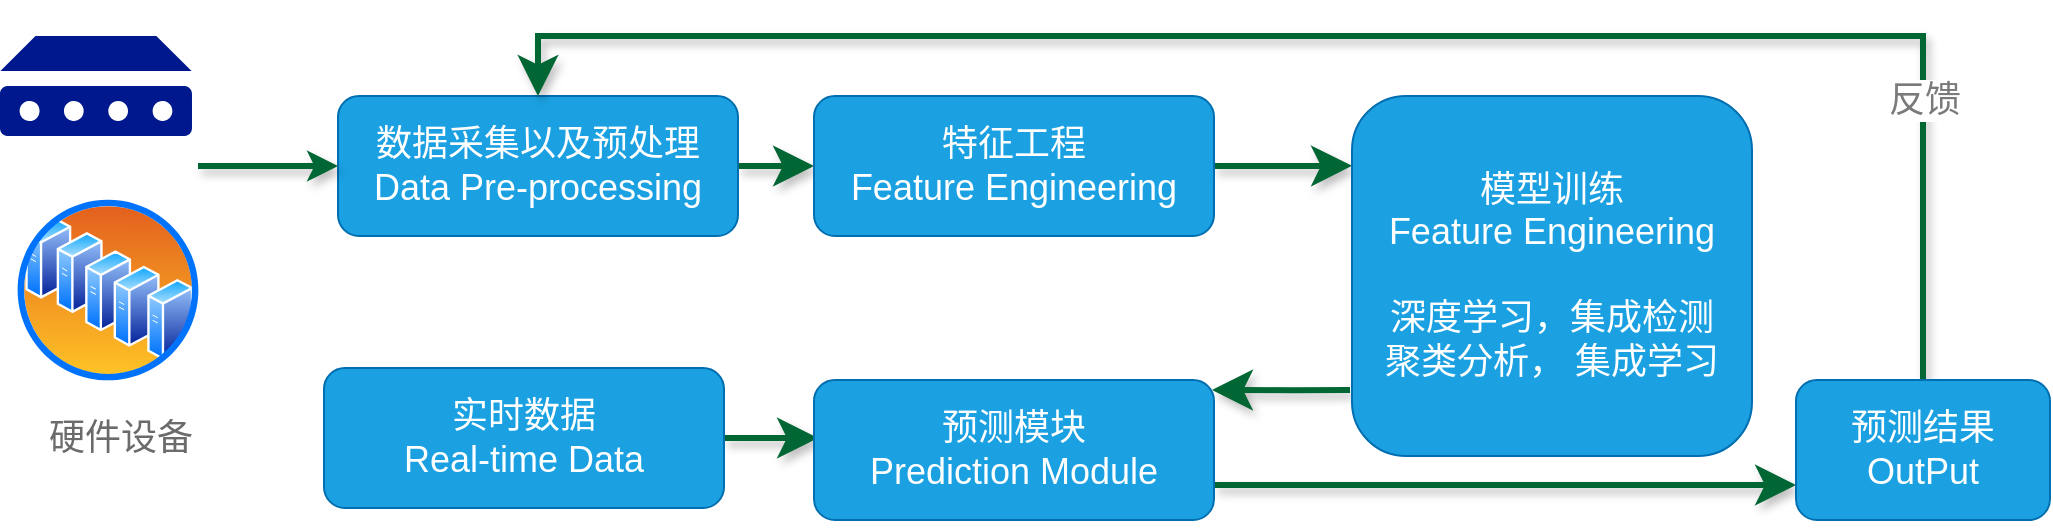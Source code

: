 <mxfile version="12.2.9" type="github" pages="1">
  <diagram id="WU-Mf7eO4ejhyuT3WEMw" name="Page-1">
    <mxGraphModel dx="1648" dy="788" grid="0" gridSize="10" guides="1" tooltips="1" connect="1" arrows="1" fold="1" page="1" pageScale="1" pageWidth="827" pageHeight="1169" math="0" shadow="0">
      <root>
        <mxCell id="0"/>
        <mxCell id="1" parent="0"/>
        <mxCell id="eUpP9WjETJLdGQHR5dHJ-3" value="" style="aspect=fixed;pointerEvents=1;shadow=0;dashed=0;html=1;strokeColor=none;labelPosition=center;verticalLabelPosition=bottom;verticalAlign=top;align=center;fillColor=#00188D;shape=mxgraph.mscae.enterprise.device;fontSize=18;" vertex="1" parent="1">
          <mxGeometry x="51" y="830" width="96" height="50" as="geometry"/>
        </mxCell>
        <mxCell id="eUpP9WjETJLdGQHR5dHJ-5" value="" style="aspect=fixed;perimeter=ellipsePerimeter;html=1;align=center;shadow=0;dashed=0;spacingTop=3;image;image=img/lib/active_directory/server_farm.svg;fontSize=18;" vertex="1" parent="1">
          <mxGeometry x="58" y="910" width="94" height="94" as="geometry"/>
        </mxCell>
        <mxCell id="eUpP9WjETJLdGQHR5dHJ-13" style="edgeStyle=orthogonalEdgeStyle;rounded=0;jumpSize=20;orthogonalLoop=1;jettySize=auto;html=1;exitX=1;exitY=0.5;exitDx=0;exitDy=0;entryX=0;entryY=0.5;entryDx=0;entryDy=0;shadow=1;endSize=11;strokeColor=#006633;strokeWidth=3;fontSize=18;" edge="1" parent="1" source="eUpP9WjETJLdGQHR5dHJ-6" target="eUpP9WjETJLdGQHR5dHJ-7">
          <mxGeometry relative="1" as="geometry"/>
        </mxCell>
        <mxCell id="eUpP9WjETJLdGQHR5dHJ-6" value="数据采集以及预处理&lt;br&gt;Data Pre-processing" style="rounded=1;whiteSpace=wrap;html=1;fillColor=#1ba1e2;strokeColor=#006EAF;fontSize=18;fontColor=#ffffff;" vertex="1" parent="1">
          <mxGeometry x="220" y="860" width="200" height="70" as="geometry"/>
        </mxCell>
        <mxCell id="eUpP9WjETJLdGQHR5dHJ-14" style="edgeStyle=orthogonalEdgeStyle;rounded=0;jumpSize=20;orthogonalLoop=1;jettySize=auto;html=1;exitX=1;exitY=0.5;exitDx=0;exitDy=0;entryX=0;entryY=0.194;entryDx=0;entryDy=0;entryPerimeter=0;shadow=1;endSize=11;strokeColor=#006633;strokeWidth=3;fontSize=18;" edge="1" parent="1" source="eUpP9WjETJLdGQHR5dHJ-7" target="eUpP9WjETJLdGQHR5dHJ-8">
          <mxGeometry relative="1" as="geometry"/>
        </mxCell>
        <mxCell id="eUpP9WjETJLdGQHR5dHJ-7" value="特征工程&lt;br&gt;Feature Engineering" style="rounded=1;whiteSpace=wrap;html=1;fillColor=#1ba1e2;strokeColor=#006EAF;fontSize=18;fontColor=#ffffff;" vertex="1" parent="1">
          <mxGeometry x="458" y="860" width="200" height="70" as="geometry"/>
        </mxCell>
        <mxCell id="eUpP9WjETJLdGQHR5dHJ-15" style="edgeStyle=orthogonalEdgeStyle;rounded=0;jumpSize=20;orthogonalLoop=1;jettySize=auto;html=1;exitX=-0.005;exitY=0.817;exitDx=0;exitDy=0;entryX=0.995;entryY=0.071;entryDx=0;entryDy=0;entryPerimeter=0;shadow=1;endSize=11;strokeColor=#006633;strokeWidth=3;fontSize=18;exitPerimeter=0;" edge="1" parent="1" source="eUpP9WjETJLdGQHR5dHJ-8" target="eUpP9WjETJLdGQHR5dHJ-10">
          <mxGeometry relative="1" as="geometry"/>
        </mxCell>
        <mxCell id="eUpP9WjETJLdGQHR5dHJ-8" value="模型训练&lt;br&gt;Feature Engineering&lt;br&gt;&lt;br&gt;深度学习，集成检测&lt;br&gt;聚类分析， 集成学习" style="rounded=1;whiteSpace=wrap;html=1;fillColor=#1ba1e2;strokeColor=#006EAF;fontSize=18;fontColor=#ffffff;" vertex="1" parent="1">
          <mxGeometry x="727" y="860" width="200" height="180" as="geometry"/>
        </mxCell>
        <mxCell id="eUpP9WjETJLdGQHR5dHJ-19" style="edgeStyle=orthogonalEdgeStyle;rounded=0;jumpSize=20;orthogonalLoop=1;jettySize=auto;html=1;exitX=1;exitY=0.5;exitDx=0;exitDy=0;entryX=0.01;entryY=0.414;entryDx=0;entryDy=0;entryPerimeter=0;shadow=1;endSize=11;strokeColor=#006633;strokeWidth=3;fontSize=18;" edge="1" parent="1" source="eUpP9WjETJLdGQHR5dHJ-9" target="eUpP9WjETJLdGQHR5dHJ-10">
          <mxGeometry relative="1" as="geometry"/>
        </mxCell>
        <mxCell id="eUpP9WjETJLdGQHR5dHJ-9" value="实时数据&lt;br&gt;Real-time Data" style="rounded=1;whiteSpace=wrap;html=1;fillColor=#1ba1e2;strokeColor=#006EAF;fontSize=18;fontColor=#ffffff;" vertex="1" parent="1">
          <mxGeometry x="213" y="996" width="200" height="70" as="geometry"/>
        </mxCell>
        <mxCell id="eUpP9WjETJLdGQHR5dHJ-18" style="edgeStyle=orthogonalEdgeStyle;rounded=0;jumpSize=20;orthogonalLoop=1;jettySize=auto;html=1;exitX=1;exitY=0.75;exitDx=0;exitDy=0;entryX=0;entryY=0.75;entryDx=0;entryDy=0;shadow=1;endSize=11;strokeColor=#006633;strokeWidth=3;fontSize=18;" edge="1" parent="1" source="eUpP9WjETJLdGQHR5dHJ-10" target="eUpP9WjETJLdGQHR5dHJ-11">
          <mxGeometry relative="1" as="geometry"/>
        </mxCell>
        <mxCell id="eUpP9WjETJLdGQHR5dHJ-10" value="预测模块&lt;br&gt;Prediction Module" style="rounded=1;whiteSpace=wrap;html=1;fillColor=#1ba1e2;strokeColor=#006EAF;fontSize=18;fontColor=#ffffff;" vertex="1" parent="1">
          <mxGeometry x="458" y="1002" width="200" height="70" as="geometry"/>
        </mxCell>
        <mxCell id="eUpP9WjETJLdGQHR5dHJ-12" style="edgeStyle=orthogonalEdgeStyle;rounded=0;orthogonalLoop=1;jettySize=auto;html=1;exitX=0.5;exitY=0;exitDx=0;exitDy=0;entryX=0.5;entryY=0;entryDx=0;entryDy=0;fontSize=18;strokeColor=#006633;shadow=1;endSize=11;jumpSize=13;strokeWidth=3;" edge="1" parent="1" source="eUpP9WjETJLdGQHR5dHJ-11" target="eUpP9WjETJLdGQHR5dHJ-6">
          <mxGeometry relative="1" as="geometry"/>
        </mxCell>
        <mxCell id="eUpP9WjETJLdGQHR5dHJ-21" value="&lt;font color=&quot;#7a7a7a&quot;&gt;反馈&lt;/font&gt;" style="text;html=1;align=center;verticalAlign=middle;resizable=0;points=[];;labelBackgroundColor=#ffffff;fontSize=18;" vertex="1" connectable="0" parent="eUpP9WjETJLdGQHR5dHJ-12">
          <mxGeometry x="-0.686" relative="1" as="geometry">
            <mxPoint as="offset"/>
          </mxGeometry>
        </mxCell>
        <mxCell id="eUpP9WjETJLdGQHR5dHJ-11" value="预测结果&lt;br&gt;OutPut" style="rounded=1;whiteSpace=wrap;html=1;fillColor=#1ba1e2;strokeColor=#006EAF;fontSize=18;fontColor=#ffffff;" vertex="1" parent="1">
          <mxGeometry x="949" y="1002" width="127" height="70" as="geometry"/>
        </mxCell>
        <mxCell id="eUpP9WjETJLdGQHR5dHJ-20" value="" style="endArrow=classic;html=1;shadow=1;strokeColor=#006633;strokeWidth=3;fontSize=18;entryX=0;entryY=0.5;entryDx=0;entryDy=0;" edge="1" parent="1" target="eUpP9WjETJLdGQHR5dHJ-6">
          <mxGeometry width="50" height="50" relative="1" as="geometry">
            <mxPoint x="150" y="895" as="sourcePoint"/>
            <mxPoint x="100" y="1090" as="targetPoint"/>
          </mxGeometry>
        </mxCell>
        <mxCell id="eUpP9WjETJLdGQHR5dHJ-22" value="&lt;font color=&quot;#6b6b6b&quot;&gt;硬件设备&lt;/font&gt;" style="text;html=1;align=center;verticalAlign=middle;resizable=0;points=[];;autosize=1;fontSize=18;" vertex="1" parent="1">
          <mxGeometry x="70" y="1018" width="82" height="26" as="geometry"/>
        </mxCell>
      </root>
    </mxGraphModel>
  </diagram>
</mxfile>
